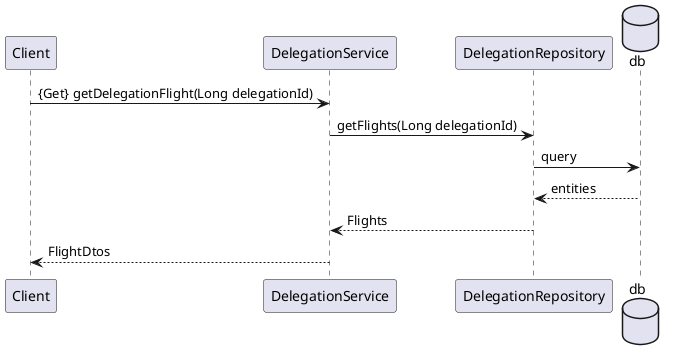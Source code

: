 @startuml PobierzLotyDelegacji
Client->DelegationService:{Get} getDelegationFlight(Long delegationId)
DelegationService->DelegationRepository:getFlights(Long delegationId)
database db
DelegationRepository->db:query
db-->DelegationRepository:entities
DelegationRepository-->DelegationService:Flights
DelegationService-->Client:FlightDtos
@enduml
